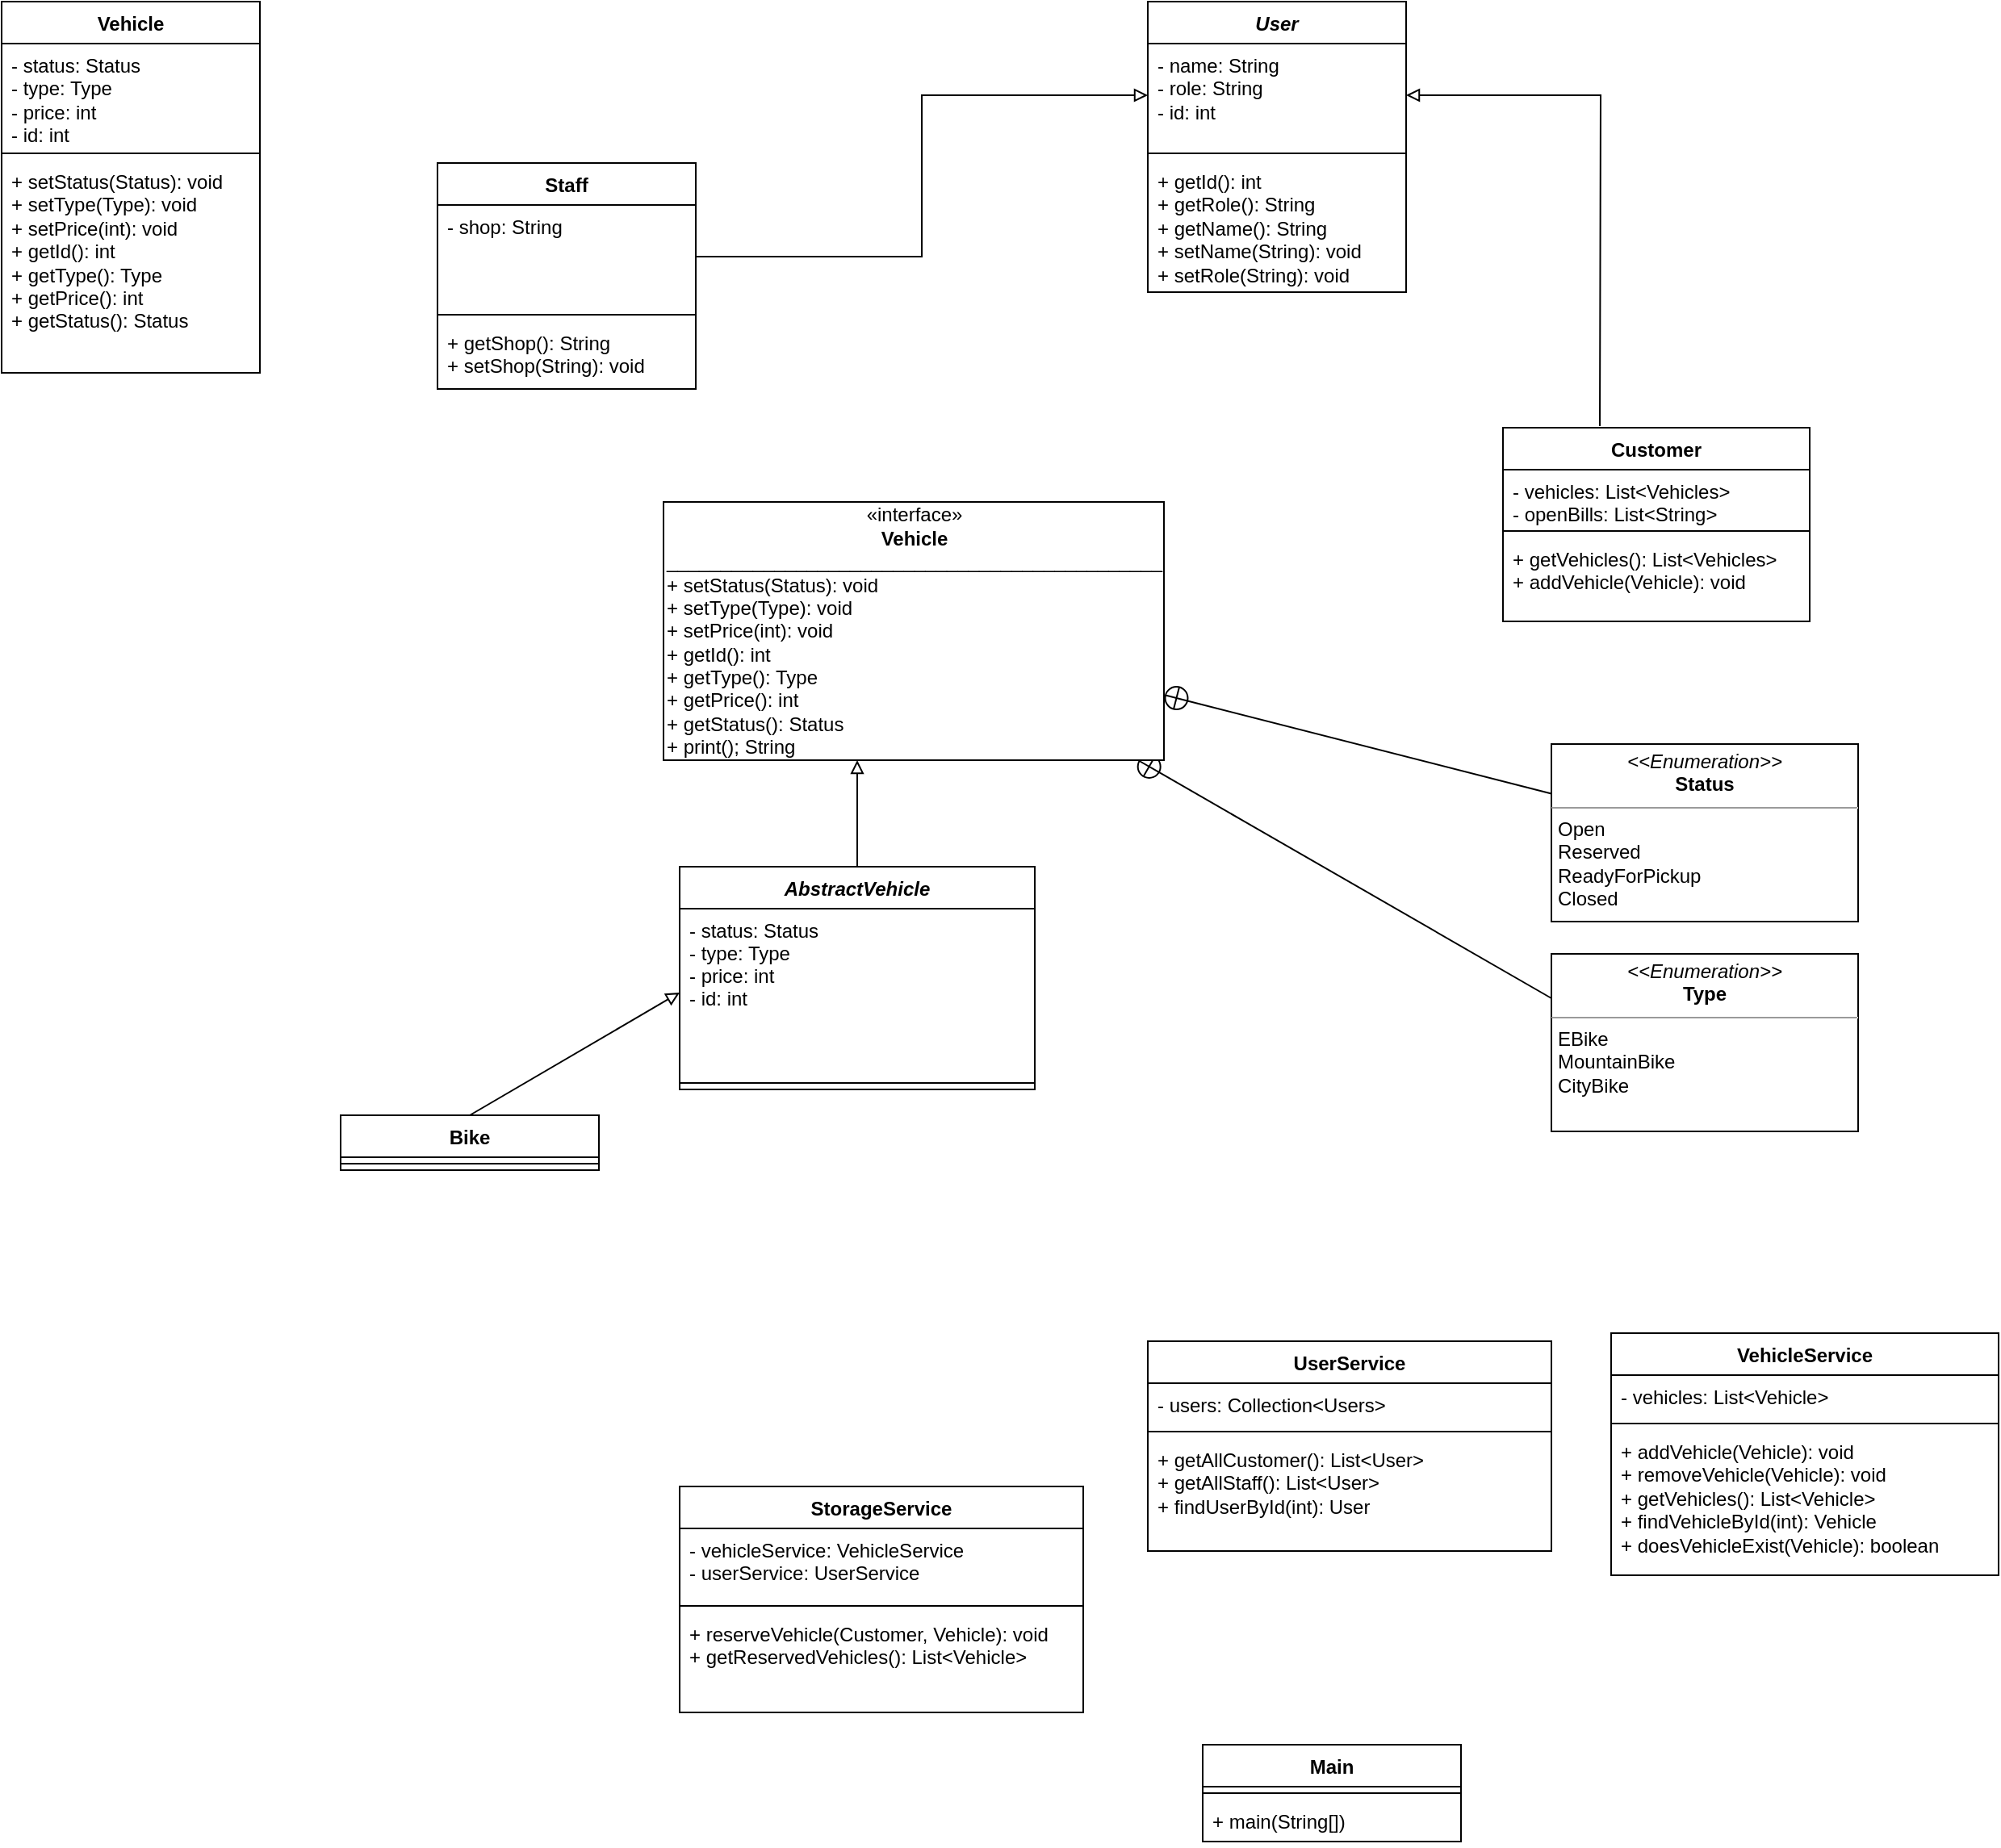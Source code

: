 <mxfile>
    <diagram id="C5RBs43oDa-KdzZeNtuy" name="Page-1">
        <mxGraphModel dx="1894" dy="434" grid="1" gridSize="10" guides="1" tooltips="1" connect="1" arrows="1" fold="1" page="1" pageScale="1" pageWidth="827" pageHeight="1169" math="0" shadow="0">
            <root>
                <mxCell id="WIyWlLk6GJQsqaUBKTNV-0"/>
                <mxCell id="WIyWlLk6GJQsqaUBKTNV-1" parent="WIyWlLk6GJQsqaUBKTNV-0"/>
                <mxCell id="ydyEIxL2LpkBDbxch32T-0" value="&lt;i&gt;User&lt;/i&gt;" style="swimlane;fontStyle=1;align=center;verticalAlign=top;childLayout=stackLayout;horizontal=1;startSize=26;horizontalStack=0;resizeParent=1;resizeParentMax=0;resizeLast=0;collapsible=1;marginBottom=0;whiteSpace=wrap;html=1;" parent="WIyWlLk6GJQsqaUBKTNV-1" vertex="1">
                    <mxGeometry x="300" y="10" width="160" height="180" as="geometry"/>
                </mxCell>
                <mxCell id="ydyEIxL2LpkBDbxch32T-1" value="- name: String&lt;br&gt;- role: String&lt;br&gt;- id: int" style="text;strokeColor=none;fillColor=none;align=left;verticalAlign=top;spacingLeft=4;spacingRight=4;overflow=hidden;rotatable=0;points=[[0,0.5],[1,0.5]];portConstraint=eastwest;whiteSpace=wrap;html=1;" parent="ydyEIxL2LpkBDbxch32T-0" vertex="1">
                    <mxGeometry y="26" width="160" height="64" as="geometry"/>
                </mxCell>
                <mxCell id="ydyEIxL2LpkBDbxch32T-2" value="" style="line;strokeWidth=1;fillColor=none;align=left;verticalAlign=middle;spacingTop=-1;spacingLeft=3;spacingRight=3;rotatable=0;labelPosition=right;points=[];portConstraint=eastwest;strokeColor=inherit;" parent="ydyEIxL2LpkBDbxch32T-0" vertex="1">
                    <mxGeometry y="90" width="160" height="8" as="geometry"/>
                </mxCell>
                <mxCell id="ydyEIxL2LpkBDbxch32T-3" value="+ getId(): int&lt;br&gt;+ getRole(): String&lt;br&gt;+ getName(): String&lt;br&gt;+ setName(String): void&lt;br&gt;+ setRole(String): void" style="text;strokeColor=none;fillColor=none;align=left;verticalAlign=top;spacingLeft=4;spacingRight=4;overflow=hidden;rotatable=0;points=[[0,0.5],[1,0.5]];portConstraint=eastwest;whiteSpace=wrap;html=1;" parent="ydyEIxL2LpkBDbxch32T-0" vertex="1">
                    <mxGeometry y="98" width="160" height="82" as="geometry"/>
                </mxCell>
                <mxCell id="ydyEIxL2LpkBDbxch32T-4" value="Staff" style="swimlane;fontStyle=1;align=center;verticalAlign=top;childLayout=stackLayout;horizontal=1;startSize=26;horizontalStack=0;resizeParent=1;resizeParentMax=0;resizeLast=0;collapsible=1;marginBottom=0;whiteSpace=wrap;html=1;" parent="WIyWlLk6GJQsqaUBKTNV-1" vertex="1">
                    <mxGeometry x="-140" y="110" width="160" height="140" as="geometry"/>
                </mxCell>
                <mxCell id="ydyEIxL2LpkBDbxch32T-5" value="- shop: String" style="text;strokeColor=none;fillColor=none;align=left;verticalAlign=top;spacingLeft=4;spacingRight=4;overflow=hidden;rotatable=0;points=[[0,0.5],[1,0.5]];portConstraint=eastwest;whiteSpace=wrap;html=1;" parent="ydyEIxL2LpkBDbxch32T-4" vertex="1">
                    <mxGeometry y="26" width="160" height="64" as="geometry"/>
                </mxCell>
                <mxCell id="ydyEIxL2LpkBDbxch32T-6" value="" style="line;strokeWidth=1;fillColor=none;align=left;verticalAlign=middle;spacingTop=-1;spacingLeft=3;spacingRight=3;rotatable=0;labelPosition=right;points=[];portConstraint=eastwest;strokeColor=inherit;" parent="ydyEIxL2LpkBDbxch32T-4" vertex="1">
                    <mxGeometry y="90" width="160" height="8" as="geometry"/>
                </mxCell>
                <mxCell id="ydyEIxL2LpkBDbxch32T-7" value="+ getShop(): String&lt;br&gt;+ setShop(String): void" style="text;strokeColor=none;fillColor=none;align=left;verticalAlign=top;spacingLeft=4;spacingRight=4;overflow=hidden;rotatable=0;points=[[0,0.5],[1,0.5]];portConstraint=eastwest;whiteSpace=wrap;html=1;" parent="ydyEIxL2LpkBDbxch32T-4" vertex="1">
                    <mxGeometry y="98" width="160" height="42" as="geometry"/>
                </mxCell>
                <mxCell id="ydyEIxL2LpkBDbxch32T-11" style="edgeStyle=orthogonalEdgeStyle;rounded=0;orthogonalLoop=1;jettySize=auto;html=1;exitX=1;exitY=0.5;exitDx=0;exitDy=0;entryX=0;entryY=0.5;entryDx=0;entryDy=0;endArrow=block;endFill=0;" parent="WIyWlLk6GJQsqaUBKTNV-1" source="ydyEIxL2LpkBDbxch32T-5" target="ydyEIxL2LpkBDbxch32T-1" edge="1">
                    <mxGeometry relative="1" as="geometry">
                        <mxPoint x="290" y="70" as="targetPoint"/>
                    </mxGeometry>
                </mxCell>
                <mxCell id="ydyEIxL2LpkBDbxch32T-20" style="edgeStyle=orthogonalEdgeStyle;rounded=0;orthogonalLoop=1;jettySize=auto;html=1;exitX=0;exitY=0.5;exitDx=0;exitDy=0;entryX=1;entryY=0.5;entryDx=0;entryDy=0;endArrow=block;endFill=0;" parent="WIyWlLk6GJQsqaUBKTNV-1" target="ydyEIxL2LpkBDbxch32T-1" edge="1">
                    <mxGeometry relative="1" as="geometry">
                        <mxPoint x="580" y="273" as="sourcePoint"/>
                    </mxGeometry>
                </mxCell>
                <mxCell id="ydyEIxL2LpkBDbxch32T-22" value="Customer" style="swimlane;fontStyle=1;align=center;verticalAlign=top;childLayout=stackLayout;horizontal=1;startSize=26;horizontalStack=0;resizeParent=1;resizeParentMax=0;resizeLast=0;collapsible=1;marginBottom=0;whiteSpace=wrap;html=1;" parent="WIyWlLk6GJQsqaUBKTNV-1" vertex="1">
                    <mxGeometry x="520" y="274" width="190" height="120" as="geometry"/>
                </mxCell>
                <mxCell id="ydyEIxL2LpkBDbxch32T-23" value="- vehicles: List&amp;lt;Vehicles&amp;gt;&lt;br&gt;- openBills: List&amp;lt;String&amp;gt;" style="text;strokeColor=none;fillColor=none;align=left;verticalAlign=top;spacingLeft=4;spacingRight=4;overflow=hidden;rotatable=0;points=[[0,0.5],[1,0.5]];portConstraint=eastwest;whiteSpace=wrap;html=1;" parent="ydyEIxL2LpkBDbxch32T-22" vertex="1">
                    <mxGeometry y="26" width="190" height="34" as="geometry"/>
                </mxCell>
                <mxCell id="ydyEIxL2LpkBDbxch32T-24" value="" style="line;strokeWidth=1;fillColor=none;align=left;verticalAlign=middle;spacingTop=-1;spacingLeft=3;spacingRight=3;rotatable=0;labelPosition=right;points=[];portConstraint=eastwest;strokeColor=inherit;" parent="ydyEIxL2LpkBDbxch32T-22" vertex="1">
                    <mxGeometry y="60" width="190" height="8" as="geometry"/>
                </mxCell>
                <mxCell id="ydyEIxL2LpkBDbxch32T-25" value="+ getVehicles(): List&amp;lt;Vehicles&amp;gt;&lt;br&gt;+ addVehicle(Vehicle): void" style="text;strokeColor=none;fillColor=none;align=left;verticalAlign=top;spacingLeft=4;spacingRight=4;overflow=hidden;rotatable=0;points=[[0,0.5],[1,0.5]];portConstraint=eastwest;whiteSpace=wrap;html=1;" parent="ydyEIxL2LpkBDbxch32T-22" vertex="1">
                    <mxGeometry y="68" width="190" height="52" as="geometry"/>
                </mxCell>
                <mxCell id="ydyEIxL2LpkBDbxch32T-26" value="Vehicle" style="swimlane;fontStyle=1;align=center;verticalAlign=top;childLayout=stackLayout;horizontal=1;startSize=26;horizontalStack=0;resizeParent=1;resizeParentMax=0;resizeLast=0;collapsible=1;marginBottom=0;whiteSpace=wrap;html=1;" parent="WIyWlLk6GJQsqaUBKTNV-1" vertex="1">
                    <mxGeometry x="-410" y="10" width="160" height="230" as="geometry"/>
                </mxCell>
                <mxCell id="ydyEIxL2LpkBDbxch32T-27" value="- status: Status&lt;br&gt;- type: Type&lt;br&gt;- price: int&lt;br&gt;- id: int" style="text;strokeColor=none;fillColor=none;align=left;verticalAlign=top;spacingLeft=4;spacingRight=4;overflow=hidden;rotatable=0;points=[[0,0.5],[1,0.5]];portConstraint=eastwest;whiteSpace=wrap;html=1;" parent="ydyEIxL2LpkBDbxch32T-26" vertex="1">
                    <mxGeometry y="26" width="160" height="64" as="geometry"/>
                </mxCell>
                <mxCell id="ydyEIxL2LpkBDbxch32T-28" value="" style="line;strokeWidth=1;fillColor=none;align=left;verticalAlign=middle;spacingTop=-1;spacingLeft=3;spacingRight=3;rotatable=0;labelPosition=right;points=[];portConstraint=eastwest;strokeColor=inherit;" parent="ydyEIxL2LpkBDbxch32T-26" vertex="1">
                    <mxGeometry y="90" width="160" height="8" as="geometry"/>
                </mxCell>
                <mxCell id="ydyEIxL2LpkBDbxch32T-29" value="+ setStatus(Status): void&lt;br&gt;+ setType(Type): void&lt;br&gt;+ setPrice(int): void&lt;br&gt;+ getId(): int&lt;br&gt;+ getType(): Type&lt;br&gt;+ getPrice(): int&lt;br&gt;+ getStatus(): Status" style="text;strokeColor=none;fillColor=none;align=left;verticalAlign=top;spacingLeft=4;spacingRight=4;overflow=hidden;rotatable=0;points=[[0,0.5],[1,0.5]];portConstraint=eastwest;whiteSpace=wrap;html=1;" parent="ydyEIxL2LpkBDbxch32T-26" vertex="1">
                    <mxGeometry y="98" width="160" height="132" as="geometry"/>
                </mxCell>
                <mxCell id="ydyEIxL2LpkBDbxch32T-30" value="&lt;p style=&quot;margin:0px;margin-top:4px;text-align:center;&quot;&gt;&lt;i&gt;&amp;lt;&amp;lt;Enumeration&amp;gt;&amp;gt;&lt;/i&gt;&lt;br&gt;&lt;b&gt;Status&lt;/b&gt;&lt;/p&gt;&lt;hr size=&quot;1&quot;&gt;&lt;p style=&quot;margin:0px;margin-left:4px;&quot;&gt;Open&lt;/p&gt;&lt;p style=&quot;margin:0px;margin-left:4px;&quot;&gt;Reserved&lt;/p&gt;&lt;p style=&quot;margin:0px;margin-left:4px;&quot;&gt;ReadyForPickup&lt;/p&gt;&lt;p style=&quot;margin:0px;margin-left:4px;&quot;&gt;Closed&lt;/p&gt;" style="verticalAlign=top;align=left;overflow=fill;fontSize=12;fontFamily=Helvetica;html=1;whiteSpace=wrap;" parent="WIyWlLk6GJQsqaUBKTNV-1" vertex="1">
                    <mxGeometry x="550" y="470" width="190" height="110" as="geometry"/>
                </mxCell>
                <mxCell id="ydyEIxL2LpkBDbxch32T-31" value="" style="endArrow=none;startArrow=circlePlus;endFill=0;startFill=0;endSize=8;html=1;rounded=0;strokeColor=default;" parent="WIyWlLk6GJQsqaUBKTNV-1" source="19" target="ydyEIxL2LpkBDbxch32T-30" edge="1">
                    <mxGeometry width="160" relative="1" as="geometry">
                        <mxPoint x="330" y="510" as="sourcePoint"/>
                        <mxPoint x="490" y="510" as="targetPoint"/>
                    </mxGeometry>
                </mxCell>
                <mxCell id="ydyEIxL2LpkBDbxch32T-32" value="&lt;p style=&quot;margin:0px;margin-top:4px;text-align:center;&quot;&gt;&lt;i&gt;&amp;lt;&amp;lt;Enumeration&amp;gt;&amp;gt;&lt;/i&gt;&lt;br&gt;&lt;b&gt;Type&lt;/b&gt;&lt;/p&gt;&lt;hr size=&quot;1&quot;&gt;&lt;p style=&quot;margin:0px;margin-left:4px;&quot;&gt;EBike&lt;/p&gt;&lt;p style=&quot;margin:0px;margin-left:4px;&quot;&gt;MountainBike&lt;/p&gt;&lt;p style=&quot;margin:0px;margin-left:4px;&quot;&gt;CityBike&lt;/p&gt;" style="verticalAlign=top;align=left;overflow=fill;fontSize=12;fontFamily=Helvetica;html=1;whiteSpace=wrap;" parent="WIyWlLk6GJQsqaUBKTNV-1" vertex="1">
                    <mxGeometry x="550" y="600" width="190" height="110" as="geometry"/>
                </mxCell>
                <mxCell id="ydyEIxL2LpkBDbxch32T-33" value="" style="endArrow=none;startArrow=circlePlus;endFill=0;startFill=0;endSize=8;html=1;rounded=0;strokeColor=default;entryX=0;entryY=0.25;entryDx=0;entryDy=0;" parent="WIyWlLk6GJQsqaUBKTNV-1" target="ydyEIxL2LpkBDbxch32T-32" edge="1" source="19">
                    <mxGeometry width="160" relative="1" as="geometry">
                        <mxPoint x="420" y="370" as="sourcePoint"/>
                        <mxPoint x="485" y="642" as="targetPoint"/>
                    </mxGeometry>
                </mxCell>
                <mxCell id="ydyEIxL2LpkBDbxch32T-34" value="StorageService" style="swimlane;fontStyle=1;align=center;verticalAlign=top;childLayout=stackLayout;horizontal=1;startSize=26;horizontalStack=0;resizeParent=1;resizeParentMax=0;resizeLast=0;collapsible=1;marginBottom=0;whiteSpace=wrap;html=1;" parent="WIyWlLk6GJQsqaUBKTNV-1" vertex="1">
                    <mxGeometry x="10" y="930" width="250" height="140" as="geometry"/>
                </mxCell>
                <mxCell id="ydyEIxL2LpkBDbxch32T-35" value="- vehicleService: VehicleService&lt;br&gt;- userService: UserService" style="text;strokeColor=none;fillColor=none;align=left;verticalAlign=top;spacingLeft=4;spacingRight=4;overflow=hidden;rotatable=0;points=[[0,0.5],[1,0.5]];portConstraint=eastwest;whiteSpace=wrap;html=1;" parent="ydyEIxL2LpkBDbxch32T-34" vertex="1">
                    <mxGeometry y="26" width="250" height="44" as="geometry"/>
                </mxCell>
                <mxCell id="ydyEIxL2LpkBDbxch32T-36" value="" style="line;strokeWidth=1;fillColor=none;align=left;verticalAlign=middle;spacingTop=-1;spacingLeft=3;spacingRight=3;rotatable=0;labelPosition=right;points=[];portConstraint=eastwest;strokeColor=inherit;" parent="ydyEIxL2LpkBDbxch32T-34" vertex="1">
                    <mxGeometry y="70" width="250" height="8" as="geometry"/>
                </mxCell>
                <mxCell id="ydyEIxL2LpkBDbxch32T-37" value="+ reserveVehicle(Customer, Vehicle): void&lt;br&gt;+ getReservedVehicles(): List&amp;lt;Vehicle&amp;gt;" style="text;strokeColor=none;fillColor=none;align=left;verticalAlign=top;spacingLeft=4;spacingRight=4;overflow=hidden;rotatable=0;points=[[0,0.5],[1,0.5]];portConstraint=eastwest;whiteSpace=wrap;html=1;" parent="ydyEIxL2LpkBDbxch32T-34" vertex="1">
                    <mxGeometry y="78" width="250" height="62" as="geometry"/>
                </mxCell>
                <mxCell id="ydyEIxL2LpkBDbxch32T-38" value="UserService" style="swimlane;fontStyle=1;align=center;verticalAlign=top;childLayout=stackLayout;horizontal=1;startSize=26;horizontalStack=0;resizeParent=1;resizeParentMax=0;resizeLast=0;collapsible=1;marginBottom=0;whiteSpace=wrap;html=1;" parent="WIyWlLk6GJQsqaUBKTNV-1" vertex="1">
                    <mxGeometry x="300" y="840" width="250" height="130" as="geometry"/>
                </mxCell>
                <mxCell id="ydyEIxL2LpkBDbxch32T-39" value="- users: Collection&amp;lt;Users&amp;gt;" style="text;strokeColor=none;fillColor=none;align=left;verticalAlign=top;spacingLeft=4;spacingRight=4;overflow=hidden;rotatable=0;points=[[0,0.5],[1,0.5]];portConstraint=eastwest;whiteSpace=wrap;html=1;" parent="ydyEIxL2LpkBDbxch32T-38" vertex="1">
                    <mxGeometry y="26" width="250" height="26" as="geometry"/>
                </mxCell>
                <mxCell id="ydyEIxL2LpkBDbxch32T-40" value="" style="line;strokeWidth=1;fillColor=none;align=left;verticalAlign=middle;spacingTop=-1;spacingLeft=3;spacingRight=3;rotatable=0;labelPosition=right;points=[];portConstraint=eastwest;strokeColor=inherit;" parent="ydyEIxL2LpkBDbxch32T-38" vertex="1">
                    <mxGeometry y="52" width="250" height="8" as="geometry"/>
                </mxCell>
                <mxCell id="ydyEIxL2LpkBDbxch32T-41" value="+ getAllCustomer(): List&amp;lt;User&amp;gt;&lt;br&gt;+ getAllStaff(): List&amp;lt;User&amp;gt;&lt;br&gt;+ findUserById(int): User" style="text;strokeColor=none;fillColor=none;align=left;verticalAlign=top;spacingLeft=4;spacingRight=4;overflow=hidden;rotatable=0;points=[[0,0.5],[1,0.5]];portConstraint=eastwest;whiteSpace=wrap;html=1;" parent="ydyEIxL2LpkBDbxch32T-38" vertex="1">
                    <mxGeometry y="60" width="250" height="70" as="geometry"/>
                </mxCell>
                <mxCell id="ydyEIxL2LpkBDbxch32T-42" value="VehicleService" style="swimlane;fontStyle=1;align=center;verticalAlign=top;childLayout=stackLayout;horizontal=1;startSize=26;horizontalStack=0;resizeParent=1;resizeParentMax=0;resizeLast=0;collapsible=1;marginBottom=0;whiteSpace=wrap;html=1;" parent="WIyWlLk6GJQsqaUBKTNV-1" vertex="1">
                    <mxGeometry x="587" y="835" width="240" height="150" as="geometry"/>
                </mxCell>
                <mxCell id="ydyEIxL2LpkBDbxch32T-43" value="- vehicles: List&amp;lt;Vehicle&amp;gt;" style="text;strokeColor=none;fillColor=none;align=left;verticalAlign=top;spacingLeft=4;spacingRight=4;overflow=hidden;rotatable=0;points=[[0,0.5],[1,0.5]];portConstraint=eastwest;whiteSpace=wrap;html=1;" parent="ydyEIxL2LpkBDbxch32T-42" vertex="1">
                    <mxGeometry y="26" width="240" height="26" as="geometry"/>
                </mxCell>
                <mxCell id="ydyEIxL2LpkBDbxch32T-44" value="" style="line;strokeWidth=1;fillColor=none;align=left;verticalAlign=middle;spacingTop=-1;spacingLeft=3;spacingRight=3;rotatable=0;labelPosition=right;points=[];portConstraint=eastwest;strokeColor=inherit;" parent="ydyEIxL2LpkBDbxch32T-42" vertex="1">
                    <mxGeometry y="52" width="240" height="8" as="geometry"/>
                </mxCell>
                <mxCell id="ydyEIxL2LpkBDbxch32T-45" value="+ addVehicle(Vehicle): void&lt;br&gt;+ removeVehicle(Vehicle): void&lt;br&gt;+ getVehicles(): List&amp;lt;Vehicle&amp;gt;&lt;br&gt;+ findVehicleById(int): Vehicle&lt;br&gt;+ doesVehicleExist(Vehicle): boolean&amp;nbsp;" style="text;strokeColor=none;fillColor=none;align=left;verticalAlign=top;spacingLeft=4;spacingRight=4;overflow=hidden;rotatable=0;points=[[0,0.5],[1,0.5]];portConstraint=eastwest;whiteSpace=wrap;html=1;" parent="ydyEIxL2LpkBDbxch32T-42" vertex="1">
                    <mxGeometry y="60" width="240" height="90" as="geometry"/>
                </mxCell>
                <mxCell id="ydyEIxL2LpkBDbxch32T-46" value="Main" style="swimlane;fontStyle=1;align=center;verticalAlign=top;childLayout=stackLayout;horizontal=1;startSize=26;horizontalStack=0;resizeParent=1;resizeParentMax=0;resizeLast=0;collapsible=1;marginBottom=0;whiteSpace=wrap;html=1;" parent="WIyWlLk6GJQsqaUBKTNV-1" vertex="1">
                    <mxGeometry x="334" y="1090" width="160" height="60" as="geometry"/>
                </mxCell>
                <mxCell id="ydyEIxL2LpkBDbxch32T-48" value="" style="line;strokeWidth=1;fillColor=none;align=left;verticalAlign=middle;spacingTop=-1;spacingLeft=3;spacingRight=3;rotatable=0;labelPosition=right;points=[];portConstraint=eastwest;strokeColor=inherit;" parent="ydyEIxL2LpkBDbxch32T-46" vertex="1">
                    <mxGeometry y="26" width="160" height="8" as="geometry"/>
                </mxCell>
                <mxCell id="ydyEIxL2LpkBDbxch32T-49" value="+ main(String[])" style="text;strokeColor=none;fillColor=none;align=left;verticalAlign=top;spacingLeft=4;spacingRight=4;overflow=hidden;rotatable=0;points=[[0,0.5],[1,0.5]];portConstraint=eastwest;whiteSpace=wrap;html=1;" parent="ydyEIxL2LpkBDbxch32T-46" vertex="1">
                    <mxGeometry y="34" width="160" height="26" as="geometry"/>
                </mxCell>
                <mxCell id="5" style="edgeStyle=none;html=1;exitX=0.5;exitY=0;exitDx=0;exitDy=0;entryX=0.5;entryY=1;entryDx=0;entryDy=0;endArrow=block;endFill=0;" edge="1" parent="WIyWlLk6GJQsqaUBKTNV-1" source="1">
                    <mxGeometry relative="1" as="geometry">
                        <mxPoint x="120" y="480" as="targetPoint"/>
                    </mxGeometry>
                </mxCell>
                <mxCell id="1" value="AbstractVehicle" style="swimlane;fontStyle=3;align=center;verticalAlign=top;childLayout=stackLayout;horizontal=1;startSize=26;horizontalStack=0;resizeParent=1;resizeParentMax=0;resizeLast=0;collapsible=1;marginBottom=0;" vertex="1" parent="WIyWlLk6GJQsqaUBKTNV-1">
                    <mxGeometry x="10" y="546" width="220" height="138" as="geometry"/>
                </mxCell>
                <mxCell id="2" value="- status: Status&#10;- type: Type&#10;- price: int&#10;- id: int" style="text;strokeColor=none;fillColor=none;align=left;verticalAlign=top;spacingLeft=4;spacingRight=4;overflow=hidden;rotatable=0;points=[[0,0.5],[1,0.5]];portConstraint=eastwest;" vertex="1" parent="1">
                    <mxGeometry y="26" width="220" height="104" as="geometry"/>
                </mxCell>
                <mxCell id="3" value="" style="line;strokeWidth=1;fillColor=none;align=left;verticalAlign=middle;spacingTop=-1;spacingLeft=3;spacingRight=3;rotatable=0;labelPosition=right;points=[];portConstraint=eastwest;strokeColor=inherit;" vertex="1" parent="1">
                    <mxGeometry y="130" width="220" height="8" as="geometry"/>
                </mxCell>
                <mxCell id="11" style="edgeStyle=none;html=1;exitX=0.5;exitY=0;exitDx=0;exitDy=0;entryX=0;entryY=0.5;entryDx=0;entryDy=0;endArrow=block;endFill=0;" edge="1" parent="WIyWlLk6GJQsqaUBKTNV-1" source="7" target="2">
                    <mxGeometry relative="1" as="geometry"/>
                </mxCell>
                <mxCell id="7" value="Bike" style="swimlane;fontStyle=1;align=center;verticalAlign=top;childLayout=stackLayout;horizontal=1;startSize=26;horizontalStack=0;resizeParent=1;resizeParentMax=0;resizeLast=0;collapsible=1;marginBottom=0;whiteSpace=wrap;html=1;" vertex="1" parent="WIyWlLk6GJQsqaUBKTNV-1">
                    <mxGeometry x="-200" y="700" width="160" height="34" as="geometry"/>
                </mxCell>
                <mxCell id="9" value="" style="line;strokeWidth=1;fillColor=none;align=left;verticalAlign=middle;spacingTop=-1;spacingLeft=3;spacingRight=3;rotatable=0;labelPosition=right;points=[];portConstraint=eastwest;strokeColor=inherit;" vertex="1" parent="7">
                    <mxGeometry y="26" width="160" height="8" as="geometry"/>
                </mxCell>
                <mxCell id="19" value="«interface»&lt;br&gt;&lt;b&gt;Vehicle&lt;br&gt;&lt;/b&gt;______________________________________________&lt;br&gt;&lt;div style=&quot;text-align: left;&quot;&gt;&lt;span style=&quot;background-color: initial;&quot;&gt;+ setStatus(Status): void&lt;/span&gt;&lt;/div&gt;&lt;span style=&quot;&quot;&gt;&lt;div style=&quot;text-align: left;&quot;&gt;&lt;span style=&quot;background-color: initial;&quot;&gt;+ setType(Type): void&lt;/span&gt;&lt;/div&gt;&lt;/span&gt;&lt;span style=&quot;&quot;&gt;&lt;div style=&quot;text-align: left;&quot;&gt;&lt;span style=&quot;background-color: initial;&quot;&gt;+ setPrice(int): void&lt;/span&gt;&lt;/div&gt;&lt;/span&gt;&lt;span style=&quot;&quot;&gt;&lt;div style=&quot;text-align: left;&quot;&gt;&lt;span style=&quot;background-color: initial;&quot;&gt;+ getId(): int&lt;/span&gt;&lt;/div&gt;&lt;/span&gt;&lt;span style=&quot;&quot;&gt;&lt;div style=&quot;text-align: left;&quot;&gt;&lt;span style=&quot;background-color: initial;&quot;&gt;+ getType(): Type&lt;/span&gt;&lt;/div&gt;&lt;/span&gt;&lt;span style=&quot;&quot;&gt;&lt;div style=&quot;text-align: left;&quot;&gt;&lt;span style=&quot;background-color: initial;&quot;&gt;+ getPrice(): int&lt;/span&gt;&lt;/div&gt;&lt;/span&gt;&lt;span style=&quot;&quot;&gt;&lt;div style=&quot;text-align: left;&quot;&gt;&lt;span style=&quot;background-color: initial;&quot;&gt;+ getStatus(): Status&lt;/span&gt;&lt;/div&gt;&lt;div style=&quot;text-align: left;&quot;&gt;&lt;span style=&quot;background-color: initial;&quot;&gt;+ print(); String&lt;/span&gt;&lt;/div&gt;&lt;/span&gt;" style="html=1;" vertex="1" parent="WIyWlLk6GJQsqaUBKTNV-1">
                    <mxGeometry y="320" width="310" height="160" as="geometry"/>
                </mxCell>
            </root>
        </mxGraphModel>
    </diagram>
</mxfile>